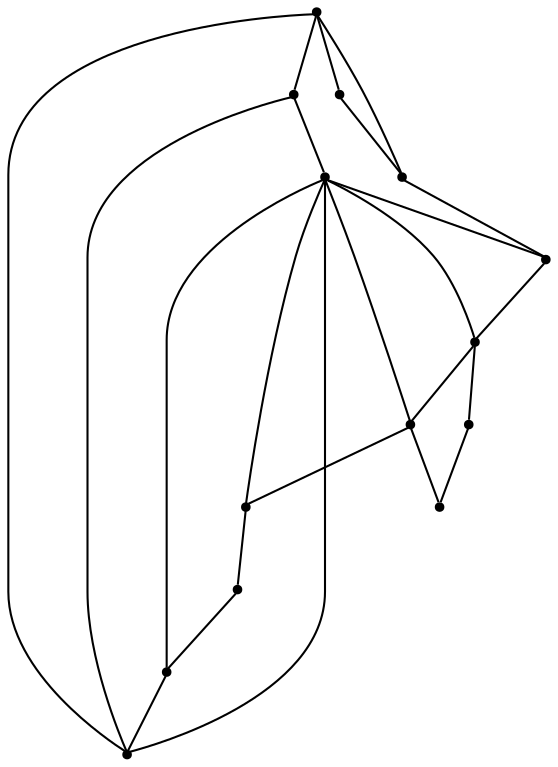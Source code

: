 graph {
  node [shape=point,comment="{\"directed\":false,\"doi\":\"10.1007/978-3-319-73915-1_17\",\"figure\":\"5 (2)\"}"]

  v0 [pos="858.4961788518189,1911.1712599136604"]
  v1 [pos="757.6248862371605,2032.526487307728"]
  v2 [pos="595.0031196526343,2156.5572281742666"]
  v3 [pos="703.3245743587189,1907.9186886228927"]
  v4 [pos="748.8078752102134,1790.7304863471336"]
  v5 [pos="647.5271367739981,2032.182668947008"]
  v6 [pos="784.6531431796542,1910.510775113809"]
  v7 [pos="542.0009335272867,1908.8218556446207"]
  v8 [pos="625.9455457494181,1908.3019949070465"]
  v9 [pos="519.7776161398517,1789.320970960986"]
  v10 [pos="539.5953598401184,2034.2580422884498"]
  v11 [pos="418.2551622308623,2032.5776435628047"]
  v12 [pos="390.38199008531194,1911.151452364305"]
  v13 [pos="461.6193552169174,1910.569021390565"]

  v0 -- v1 [id="-1",pos="858.4961788518189,1911.1712599136604 757.6248862371605,2032.526487307728 757.6248862371605,2032.526487307728 757.6248862371605,2032.526487307728"]
  v12 -- v13 [id="-4",pos="390.38199008531194,1911.151452364305 461.6193552169174,1910.569021390565 461.6193552169174,1910.569021390565 461.6193552169174,1910.569021390565"]
  v8 -- v3 [id="-5",pos="625.9455457494181,1908.3019949070465 703.3245743587189,1907.9186886228927 703.3245743587189,1907.9186886228927 703.3245743587189,1907.9186886228927"]
  v3 -- v6 [id="-6",pos="703.3245743587189,1907.9186886228927 784.6531431796542,1910.510775113809 784.6531431796542,1910.510775113809 784.6531431796542,1910.510775113809"]
  v6 -- v0 [id="-7",pos="784.6531431796542,1910.510775113809 858.4961788518189,1911.1712599136604 858.4961788518189,1911.1712599136604 858.4961788518189,1911.1712599136604"]
  v11 -- v10 [id="-10",pos="418.2551622308623,2032.5776435628047 539.5953598401184,2034.2580422884498 539.5953598401184,2034.2580422884498 539.5953598401184,2034.2580422884498"]
  v11 -- v2 [id="-12",pos="418.2551622308623,2032.5776435628047 595.0031196526343,2156.5572281742666 595.0031196526343,2156.5572281742666 595.0031196526343,2156.5572281742666"]
  v11 -- v13 [id="-13",pos="418.2551622308623,2032.5776435628047 461.6193552169174,1910.569021390565 461.6193552169174,1910.569021390565 461.6193552169174,1910.569021390565"]
  v11 -- v12 [id="-14",pos="418.2551622308623,2032.5776435628047 390.38199008531194,1911.151452364305 390.38199008531194,1911.151452364305 390.38199008531194,1911.151452364305"]
  v10 -- v2 [id="-15",pos="539.5953598401184,2034.2580422884498 595.0031196526343,2156.5572281742666 595.0031196526343,2156.5572281742666 595.0031196526343,2156.5572281742666"]
  v5 -- v1 [id="-16",pos="647.5271367739981,2032.182668947008 757.6248862371605,2032.526487307728 757.6248862371605,2032.526487307728 757.6248862371605,2032.526487307728"]
  v8 -- v9 [id="-17",pos="625.9455457494181,1908.3019949070465 519.7776161398517,1789.320970960986 519.7776161398517,1789.320970960986 519.7776161398517,1789.320970960986"]
  v5 -- v8 [id="-18",pos="647.5271367739981,2032.182668947008 625.9455457494181,1908.3019949070465 625.9455457494181,1908.3019949070465 625.9455457494181,1908.3019949070465"]
  v5 -- v2 [id="-19",pos="647.5271367739981,2032.182668947008 595.0031196526343,2156.5572281742666 595.0031196526343,2156.5572281742666 595.0031196526343,2156.5572281742666"]
  v5 -- v3 [id="-20",pos="647.5271367739981,2032.182668947008 703.3245743587189,1907.9186886228927 703.3245743587189,1907.9186886228927 703.3245743587189,1907.9186886228927"]
  v5 -- v7 [id="-21",pos="647.5271367739981,2032.182668947008 542.0009335272867,1908.8218556446207 542.0009335272867,1908.8218556446207 542.0009335272867,1908.8218556446207"]
  v5 -- v6 [id="-22",pos="647.5271367739981,2032.182668947008 784.6531431796542,1910.510775113809 784.6531431796542,1910.510775113809 784.6531431796542,1910.510775113809"]
  v3 -- v4 [id="-23",pos="703.3245743587189,1907.9186886228927 748.8078752102134,1790.7304863471336 748.8078752102134,1790.7304863471336 748.8078752102134,1790.7304863471336"]
  v1 -- v2 [id="-24",pos="757.6248862371605,2032.526487307728 595.0031196526343,2156.5572281742666 595.0031196526343,2156.5572281742666 595.0031196526343,2156.5572281742666"]
  v9 -- v4 [id="-25",pos="519.7776161398517,1789.320970960986 748.8078752102134,1790.7304863471336 748.8078752102134,1790.7304863471336 748.8078752102134,1790.7304863471336"]
  v13 -- v7 [id="-27",pos="461.6193552169174,1910.569021390565 542.0009335272867,1908.8218556446207 542.0009335272867,1908.8218556446207 542.0009335272867,1908.8218556446207"]
  v10 -- v5 [id="-28",pos="539.5953598401184,2034.2580422884498 647.5271367739981,2032.182668947008 647.5271367739981,2032.182668947008 647.5271367739981,2032.182668947008"]
  v7 -- v8 [id="-29",pos="542.0009335272867,1908.8218556446207 625.9455457494181,1908.3019949070465 625.9455457494181,1908.3019949070465 625.9455457494181,1908.3019949070465"]
}
